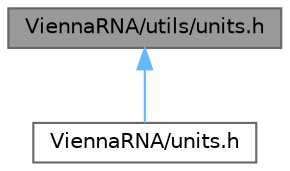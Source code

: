 digraph "ViennaRNA/utils/units.h"
{
 // INTERACTIVE_SVG=YES
 // LATEX_PDF_SIZE
  bgcolor="transparent";
  edge [fontname=Helvetica,fontsize=10,labelfontname=Helvetica,labelfontsize=10];
  node [fontname=Helvetica,fontsize=10,shape=box,height=0.2,width=0.4];
  Node1 [label="ViennaRNA/utils/units.h",height=0.2,width=0.4,color="gray40", fillcolor="grey60", style="filled", fontcolor="black",tooltip="Physical Units and Functions to convert them into each other."];
  Node1 -> Node2 [dir="back",color="steelblue1",style="solid"];
  Node2 [label="ViennaRNA/units.h",height=0.2,width=0.4,color="grey40", fillcolor="white", style="filled",URL="$units_8h.html",tooltip="Use ViennaRNA/utils/units.h instead."];
}
